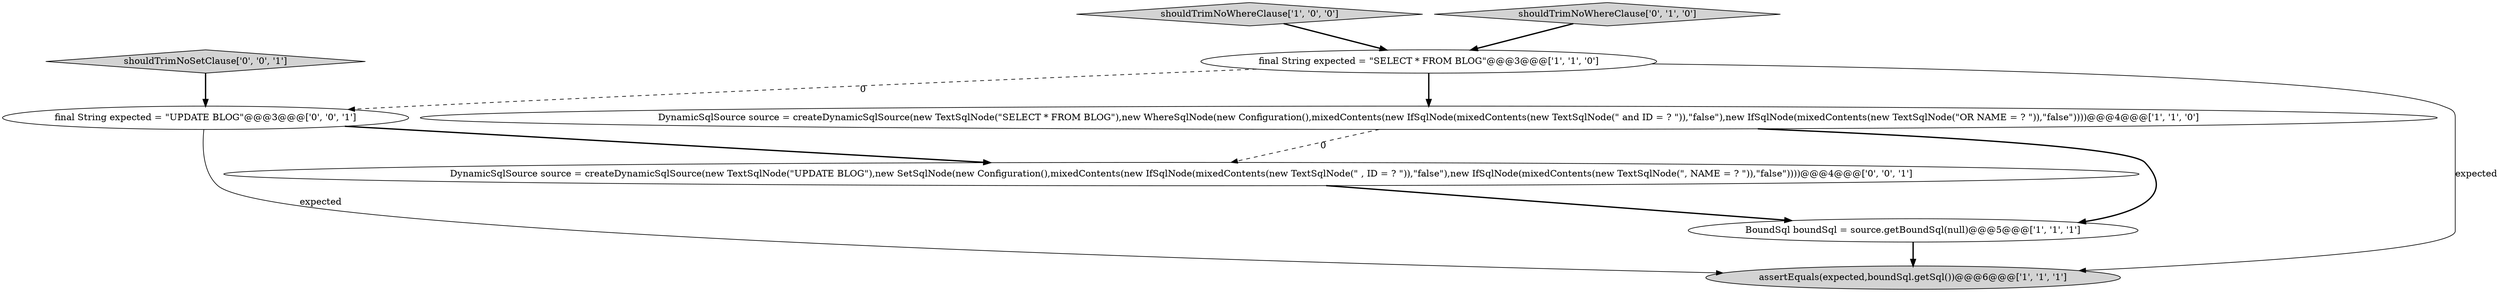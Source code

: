 digraph {
4 [style = filled, label = "shouldTrimNoWhereClause['1', '0', '0']", fillcolor = lightgray, shape = diamond image = "AAA0AAABBB1BBB"];
5 [style = filled, label = "shouldTrimNoWhereClause['0', '1', '0']", fillcolor = lightgray, shape = diamond image = "AAA0AAABBB2BBB"];
2 [style = filled, label = "final String expected = \"SELECT * FROM BLOG\"@@@3@@@['1', '1', '0']", fillcolor = white, shape = ellipse image = "AAA0AAABBB1BBB"];
8 [style = filled, label = "shouldTrimNoSetClause['0', '0', '1']", fillcolor = lightgray, shape = diamond image = "AAA0AAABBB3BBB"];
0 [style = filled, label = "DynamicSqlSource source = createDynamicSqlSource(new TextSqlNode(\"SELECT * FROM BLOG\"),new WhereSqlNode(new Configuration(),mixedContents(new IfSqlNode(mixedContents(new TextSqlNode(\" and ID = ? \")),\"false\"),new IfSqlNode(mixedContents(new TextSqlNode(\"OR NAME = ? \")),\"false\"))))@@@4@@@['1', '1', '0']", fillcolor = white, shape = ellipse image = "AAA0AAABBB1BBB"];
7 [style = filled, label = "final String expected = \"UPDATE BLOG\"@@@3@@@['0', '0', '1']", fillcolor = white, shape = ellipse image = "AAA0AAABBB3BBB"];
1 [style = filled, label = "BoundSql boundSql = source.getBoundSql(null)@@@5@@@['1', '1', '1']", fillcolor = white, shape = ellipse image = "AAA0AAABBB1BBB"];
6 [style = filled, label = "DynamicSqlSource source = createDynamicSqlSource(new TextSqlNode(\"UPDATE BLOG\"),new SetSqlNode(new Configuration(),mixedContents(new IfSqlNode(mixedContents(new TextSqlNode(\" , ID = ? \")),\"false\"),new IfSqlNode(mixedContents(new TextSqlNode(\", NAME = ? \")),\"false\"))))@@@4@@@['0', '0', '1']", fillcolor = white, shape = ellipse image = "AAA0AAABBB3BBB"];
3 [style = filled, label = "assertEquals(expected,boundSql.getSql())@@@6@@@['1', '1', '1']", fillcolor = lightgray, shape = ellipse image = "AAA0AAABBB1BBB"];
1->3 [style = bold, label=""];
8->7 [style = bold, label=""];
6->1 [style = bold, label=""];
5->2 [style = bold, label=""];
2->0 [style = bold, label=""];
2->3 [style = solid, label="expected"];
4->2 [style = bold, label=""];
2->7 [style = dashed, label="0"];
7->3 [style = solid, label="expected"];
0->1 [style = bold, label=""];
7->6 [style = bold, label=""];
0->6 [style = dashed, label="0"];
}
